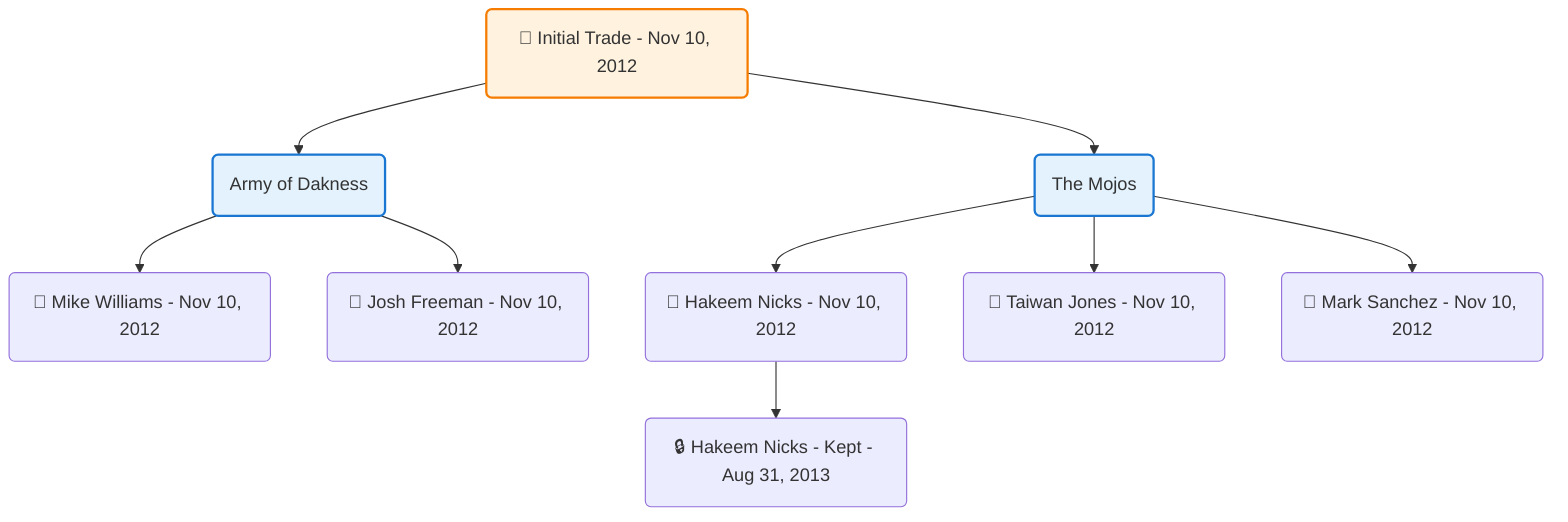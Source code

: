 flowchart TD

    TRADE_MAIN("🔄 Initial Trade - Nov 10, 2012")
    TEAM_1("Army of Dakness")
    TEAM_2("The Mojos")
    NODE_f3ebed60-8b27-4047-8418-3ff5dd640452("🔄 Mike Williams - Nov 10, 2012")
    NODE_5f8b57bc-1125-46e9-ab87-4c99c739324b("🔄 Hakeem Nicks - Nov 10, 2012")
    NODE_3594fb08-5185-4f3e-91ce-3c11b50a68f0("🔒 Hakeem Nicks - Kept - Aug 31, 2013")
    NODE_91ddf306-e3a7-496c-9d53-5cd827bac85a("🔄 Josh Freeman - Nov 10, 2012")
    NODE_2512f286-16a9-4a8a-b63c-68fdf720ebc8("🔄 Taiwan Jones - Nov 10, 2012")
    NODE_76084560-cef0-4fdb-8751-cc75d6bcda57("🔄 Mark Sanchez - Nov 10, 2012")

    TRADE_MAIN --> TEAM_1
    TRADE_MAIN --> TEAM_2
    TEAM_1 --> NODE_f3ebed60-8b27-4047-8418-3ff5dd640452
    TEAM_2 --> NODE_5f8b57bc-1125-46e9-ab87-4c99c739324b
    NODE_5f8b57bc-1125-46e9-ab87-4c99c739324b --> NODE_3594fb08-5185-4f3e-91ce-3c11b50a68f0
    TEAM_1 --> NODE_91ddf306-e3a7-496c-9d53-5cd827bac85a
    TEAM_2 --> NODE_2512f286-16a9-4a8a-b63c-68fdf720ebc8
    TEAM_2 --> NODE_76084560-cef0-4fdb-8751-cc75d6bcda57

    %% Node styling
    classDef teamNode fill:#e3f2fd,stroke:#1976d2,stroke-width:2px
    classDef tradeNode fill:#fff3e0,stroke:#f57c00,stroke-width:2px
    classDef playerNode fill:#f3e5f5,stroke:#7b1fa2,stroke-width:1px
    classDef nonRootPlayerNode fill:#f5f5f5,stroke:#757575,stroke-width:1px
    classDef endNode fill:#ffebee,stroke:#c62828,stroke-width:2px
    classDef waiverNode fill:#e8f5e8,stroke:#388e3c,stroke-width:2px
    classDef championshipNode fill:#fff9c4,stroke:#f57f17,stroke-width:3px

    class TEAM_1,TEAM_2 teamNode
    class TRADE_MAIN tradeNode